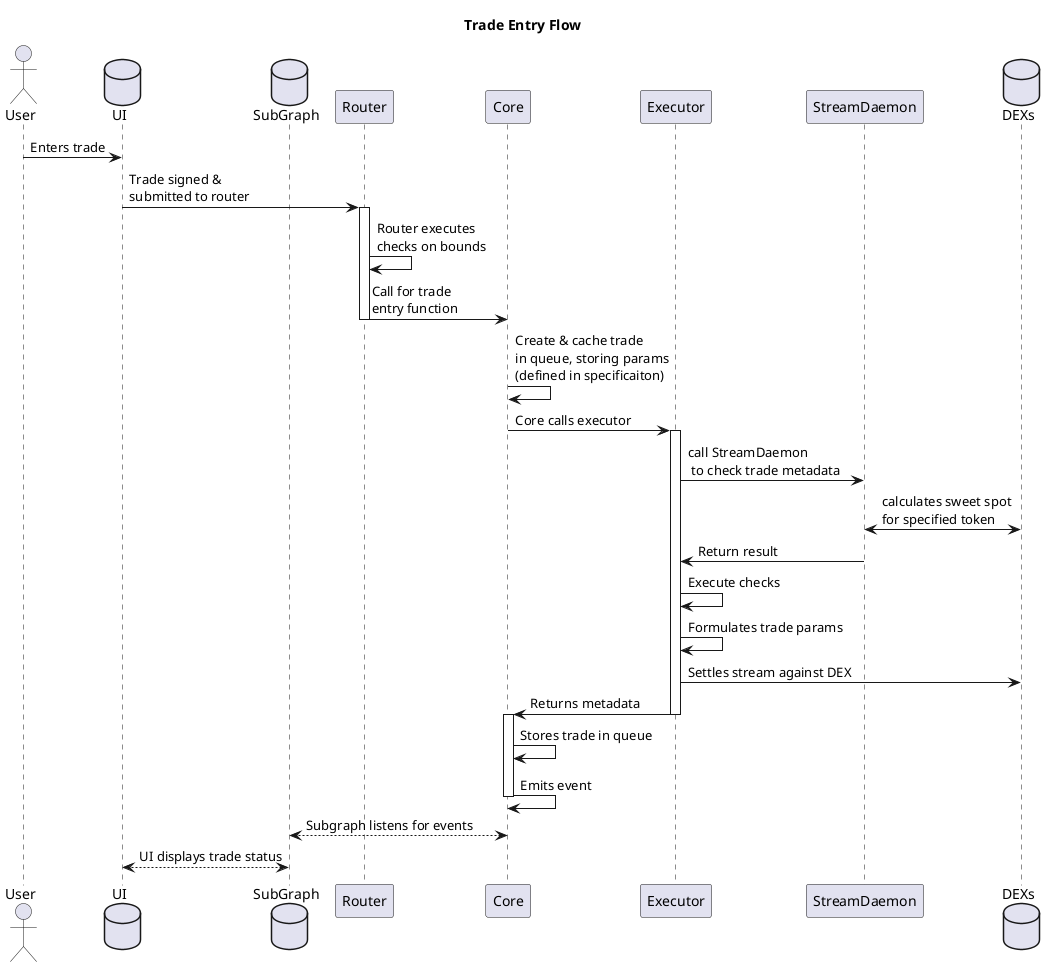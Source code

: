 @startuml Trade Entry
title Trade Entry Flow

actor User
database "UI" as UI
database "SubGraph" as S
participant "Router" as R
participant "Core" as C
participant "Executor" as E
participant "StreamDaemon" as SD
database "DEXs" as DEX

User -> UI: Enters trade
UI -> R: Trade signed &\nsubmitted to router
activate R
R -> R: Router executes\nchecks on bounds
R -> C: Call for trade\nentry function
deactivate R
C -> C: Create & cache trade\nin queue, storing params\n(defined in specificaiton)
C -> E: Core calls executor
activate E
E -> SD: call StreamDaemon\n to check trade metadata
SD <-> DEX: calculates sweet spot \nfor specified token
SD -> E: Return result
E -> E: Execute checks
E -> E: Formulates trade params
E -> DEX: Settles stream against DEX
E -> C: Returns metadata
deactivate E
activate C
C -> C: Stores trade in queue
C -> C: Emits event
deactivate C
S <--> C: Subgraph listens for events
UI <--> S: UI displays trade status
@enduml
